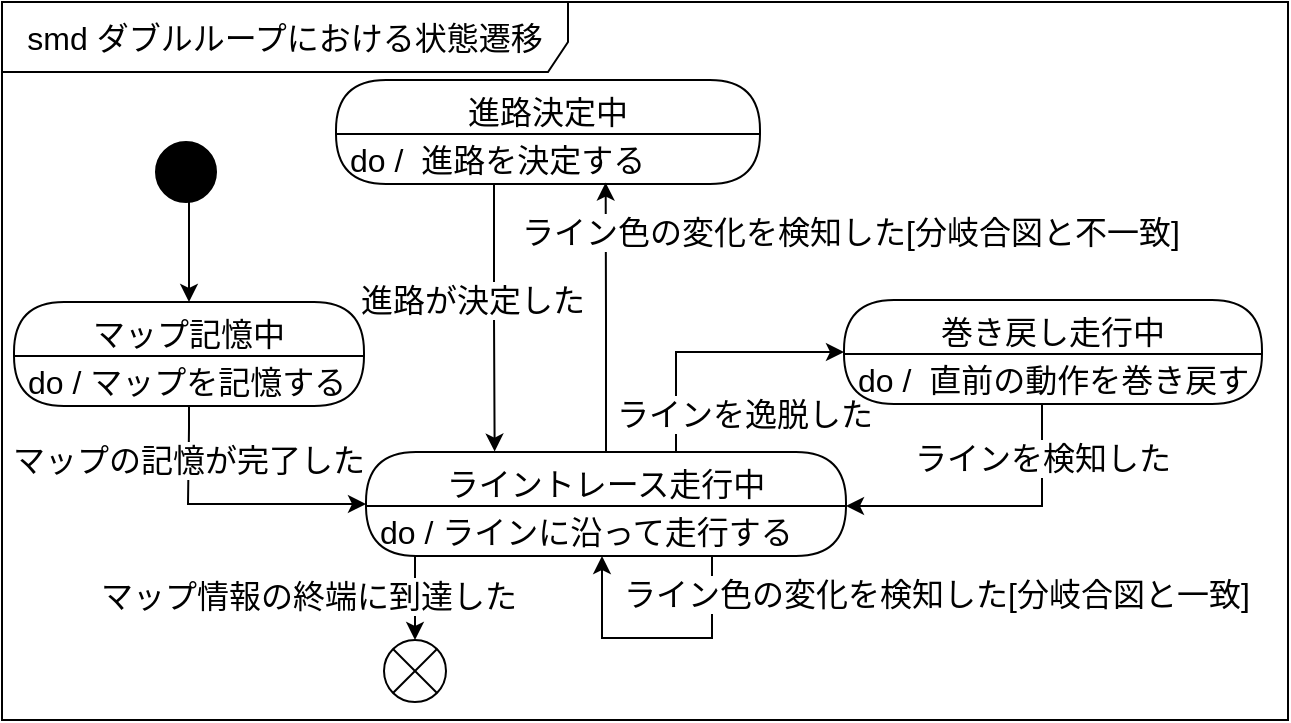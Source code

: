 <mxfile version="28.0.6">
  <diagram name="Page-1" id="2YBvvXClWsGukQMizWep">
    <mxGraphModel dx="372" dy="889" grid="0" gridSize="10" guides="0" tooltips="1" connect="1" arrows="1" fold="1" page="0" pageScale="1" pageWidth="850" pageHeight="1100" math="0" shadow="0">
      <root>
        <mxCell id="0" />
        <mxCell id="1" parent="0" />
        <mxCell id="EmKS-xv0DQ20M_ceBoq2-14" value="ラインを逸脱した" style="edgeStyle=orthogonalEdgeStyle;rounded=0;orthogonalLoop=1;jettySize=auto;html=1;fontSize=16;" parent="1" source="aDabxxk5CUrzjw2BoiHM-1" target="aDabxxk5CUrzjw2BoiHM-13" edge="1">
          <mxGeometry x="0.253" y="-31" relative="1" as="geometry">
            <Array as="points">
              <mxPoint x="817" y="-122" />
            </Array>
            <mxPoint as="offset" />
          </mxGeometry>
        </mxCell>
        <mxCell id="aDabxxk5CUrzjw2BoiHM-1" value="ライントレース走行中" style="swimlane;fontStyle=0;align=center;verticalAlign=top;childLayout=stackLayout;horizontal=1;startSize=27;horizontalStack=0;resizeParent=1;resizeParentMax=0;resizeLast=0;collapsible=0;marginBottom=0;html=1;rounded=1;absoluteArcSize=1;arcSize=50;whiteSpace=wrap;fontSize=16;" parent="1" vertex="1">
          <mxGeometry x="662" y="-72" width="240" height="52" as="geometry" />
        </mxCell>
        <mxCell id="aDabxxk5CUrzjw2BoiHM-8" value="do / ラインに沿って走行する" style="fillColor=none;strokeColor=none;align=left;verticalAlign=middle;spacingLeft=5;whiteSpace=wrap;html=1;fontSize=16;" parent="aDabxxk5CUrzjw2BoiHM-1" vertex="1">
          <mxGeometry y="27" width="240" height="25" as="geometry" />
        </mxCell>
        <mxCell id="EmKS-xv0DQ20M_ceBoq2-17" value="ライン色の変化を検知した[分岐合図と一致]" style="edgeStyle=orthogonalEdgeStyle;rounded=0;orthogonalLoop=1;jettySize=auto;html=1;fontSize=16;" parent="aDabxxk5CUrzjw2BoiHM-1" source="aDabxxk5CUrzjw2BoiHM-8" target="aDabxxk5CUrzjw2BoiHM-8" edge="1">
          <mxGeometry x="-0.723" y="112" relative="1" as="geometry">
            <Array as="points">
              <mxPoint x="173" y="93" />
              <mxPoint x="118" y="93" />
            </Array>
            <mxPoint as="offset" />
          </mxGeometry>
        </mxCell>
        <mxCell id="aDabxxk5CUrzjw2BoiHM-19" value="マップの記憶が完了した" style="edgeStyle=orthogonalEdgeStyle;rounded=0;orthogonalLoop=1;jettySize=auto;html=1;entryX=0;entryY=0.5;entryDx=0;entryDy=0;fontSize=16;" parent="1" source="aDabxxk5CUrzjw2BoiHM-11" target="aDabxxk5CUrzjw2BoiHM-1" edge="1">
          <mxGeometry x="-0.603" relative="1" as="geometry">
            <Array as="points">
              <mxPoint x="573" y="-84" />
              <mxPoint x="573" y="-22" />
            </Array>
            <mxPoint as="offset" />
          </mxGeometry>
        </mxCell>
        <mxCell id="aDabxxk5CUrzjw2BoiHM-11" value="マップ記憶中" style="swimlane;fontStyle=0;align=center;verticalAlign=top;childLayout=stackLayout;horizontal=1;startSize=27;horizontalStack=0;resizeParent=1;resizeParentMax=0;resizeLast=0;collapsible=0;marginBottom=0;html=1;rounded=1;absoluteArcSize=1;arcSize=50;whiteSpace=wrap;fontSize=16;" parent="1" vertex="1">
          <mxGeometry x="486" y="-147" width="175" height="52" as="geometry" />
        </mxCell>
        <mxCell id="aDabxxk5CUrzjw2BoiHM-12" value="do / マップを記憶する" style="fillColor=none;strokeColor=none;align=left;verticalAlign=middle;spacingLeft=5;whiteSpace=wrap;html=1;fontSize=16;" parent="aDabxxk5CUrzjw2BoiHM-11" vertex="1">
          <mxGeometry y="27" width="175" height="25" as="geometry" />
        </mxCell>
        <mxCell id="EmKS-xv0DQ20M_ceBoq2-15" value="ラインを検知した" style="edgeStyle=orthogonalEdgeStyle;rounded=0;orthogonalLoop=1;jettySize=auto;html=1;entryX=1;entryY=0;entryDx=0;entryDy=0;fontSize=16;" parent="1" source="aDabxxk5CUrzjw2BoiHM-13" target="aDabxxk5CUrzjw2BoiHM-8" edge="1">
          <mxGeometry x="-0.643" relative="1" as="geometry">
            <Array as="points">
              <mxPoint x="1000" y="-45" />
            </Array>
            <mxPoint as="offset" />
          </mxGeometry>
        </mxCell>
        <mxCell id="aDabxxk5CUrzjw2BoiHM-13" value="巻き戻し走行中" style="swimlane;fontStyle=0;align=center;verticalAlign=top;childLayout=stackLayout;horizontal=1;startSize=27;horizontalStack=0;resizeParent=1;resizeParentMax=0;resizeLast=0;collapsible=0;marginBottom=0;html=1;rounded=1;absoluteArcSize=1;arcSize=50;whiteSpace=wrap;fontSize=16;" parent="1" vertex="1">
          <mxGeometry x="901" y="-148" width="209" height="52" as="geometry" />
        </mxCell>
        <mxCell id="aDabxxk5CUrzjw2BoiHM-14" value="do /&amp;nbsp; 直前の動作を巻き戻す" style="fillColor=none;strokeColor=none;align=left;verticalAlign=middle;spacingLeft=5;whiteSpace=wrap;html=1;fontSize=16;" parent="aDabxxk5CUrzjw2BoiHM-13" vertex="1">
          <mxGeometry y="27" width="209" height="25" as="geometry" />
        </mxCell>
        <mxCell id="aDabxxk5CUrzjw2BoiHM-23" style="edgeStyle=orthogonalEdgeStyle;rounded=0;orthogonalLoop=1;jettySize=auto;html=1;entryX=0.5;entryY=0;entryDx=0;entryDy=0;fontSize=16;" parent="1" source="aDabxxk5CUrzjw2BoiHM-15" target="aDabxxk5CUrzjw2BoiHM-11" edge="1">
          <mxGeometry relative="1" as="geometry">
            <Array as="points">
              <mxPoint x="573" y="-217" />
            </Array>
          </mxGeometry>
        </mxCell>
        <mxCell id="aDabxxk5CUrzjw2BoiHM-15" value="" style="ellipse;fillColor=strokeColor;html=1;fontSize=16;" parent="1" vertex="1">
          <mxGeometry x="557" y="-227" width="30" height="30" as="geometry" />
        </mxCell>
        <mxCell id="aDabxxk5CUrzjw2BoiHM-20" value="進路決定中" style="swimlane;fontStyle=0;align=center;verticalAlign=top;childLayout=stackLayout;horizontal=1;startSize=27;horizontalStack=0;resizeParent=1;resizeParentMax=0;resizeLast=0;collapsible=0;marginBottom=0;html=1;rounded=1;absoluteArcSize=1;arcSize=50;whiteSpace=wrap;fontSize=16;" parent="1" vertex="1">
          <mxGeometry x="647" y="-258" width="212" height="52" as="geometry" />
        </mxCell>
        <mxCell id="aDabxxk5CUrzjw2BoiHM-21" value="do /&amp;nbsp; 進路を決定する" style="fillColor=none;strokeColor=none;align=left;verticalAlign=middle;spacingLeft=5;whiteSpace=wrap;html=1;fontSize=16;" parent="aDabxxk5CUrzjw2BoiHM-20" vertex="1">
          <mxGeometry y="27" width="212" height="25" as="geometry" />
        </mxCell>
        <mxCell id="EmKS-xv0DQ20M_ceBoq2-16" value="smd ダブルループにおける状態遷移" style="shape=umlFrame;whiteSpace=wrap;html=1;pointerEvents=0;width=283;height=35;fontSize=16;" parent="1" vertex="1">
          <mxGeometry x="480" y="-297" width="643" height="359" as="geometry" />
        </mxCell>
        <mxCell id="EmKS-xv0DQ20M_ceBoq2-22" value="進路が決定した" style="edgeStyle=orthogonalEdgeStyle;rounded=0;orthogonalLoop=1;jettySize=auto;html=1;entryX=0.268;entryY=-0.004;entryDx=0;entryDy=0;entryPerimeter=0;fontSize=16;" parent="1" source="aDabxxk5CUrzjw2BoiHM-20" target="aDabxxk5CUrzjw2BoiHM-1" edge="1">
          <mxGeometry x="-0.133" y="-11" relative="1" as="geometry">
            <Array as="points">
              <mxPoint x="726" y="-140" />
              <mxPoint x="726" y="-140" />
            </Array>
            <mxPoint as="offset" />
          </mxGeometry>
        </mxCell>
        <mxCell id="EmKS-xv0DQ20M_ceBoq2-25" value="ライン色の変化を検知した[分岐合図と不一致]" style="edgeStyle=orthogonalEdgeStyle;rounded=0;orthogonalLoop=1;jettySize=auto;html=1;entryX=0.636;entryY=0.972;entryDx=0;entryDy=0;entryPerimeter=0;fontSize=16;" parent="1" source="aDabxxk5CUrzjw2BoiHM-1" target="aDabxxk5CUrzjw2BoiHM-21" edge="1">
          <mxGeometry x="0.638" y="-122" relative="1" as="geometry">
            <mxPoint as="offset" />
          </mxGeometry>
        </mxCell>
        <mxCell id="EmKS-xv0DQ20M_ceBoq2-26" value="マップ情報の終端に到達した" style="edgeStyle=orthogonalEdgeStyle;rounded=0;orthogonalLoop=1;jettySize=auto;html=1;entryX=0.5;entryY=0;entryDx=0;entryDy=0;fontSize=16;" parent="1" source="aDabxxk5CUrzjw2BoiHM-8" target="EmKS-xv0DQ20M_ceBoq2-27" edge="1">
          <mxGeometry x="-0.05" y="-54" relative="1" as="geometry">
            <Array as="points">
              <mxPoint x="687" y="7" />
            </Array>
            <mxPoint as="offset" />
          </mxGeometry>
        </mxCell>
        <mxCell id="EmKS-xv0DQ20M_ceBoq2-27" value="" style="shape=sumEllipse;perimeter=ellipsePerimeter;html=1;backgroundOutline=1;fontSize=16;" parent="1" vertex="1">
          <mxGeometry x="671" y="22" width="31" height="31" as="geometry" />
        </mxCell>
      </root>
    </mxGraphModel>
  </diagram>
</mxfile>
